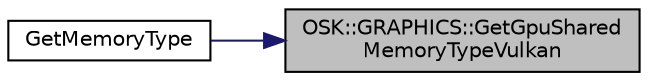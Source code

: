 digraph "OSK::GRAPHICS::GetGpuSharedMemoryTypeVulkan"
{
 // INTERACTIVE_SVG=YES
 // LATEX_PDF_SIZE
  edge [fontname="Helvetica",fontsize="10",labelfontname="Helvetica",labelfontsize="10"];
  node [fontname="Helvetica",fontsize="10",shape=record];
  rankdir="RL";
  Node1 [label="OSK::GRAPHICS::GetGpuShared\lMemoryTypeVulkan",height=0.2,width=0.4,color="black", fillcolor="grey75", style="filled", fontcolor="black",tooltip=" "];
  Node1 -> Node2 [dir="back",color="midnightblue",fontsize="10",style="solid",fontname="Helvetica"];
  Node2 [label="GetMemoryType",height=0.2,width=0.4,color="black", fillcolor="white", style="filled",URL="$_gpu_memory_block_vulkan_8cpp.html#a233c28f0320d7ab871bbd6be6d12d86b",tooltip=" "];
}
